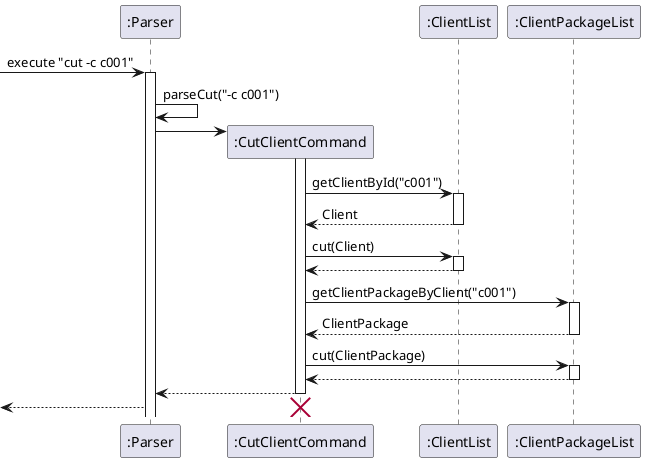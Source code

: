 @startuml

participant ":Parser" as Parser
participant ":CutClientCommand" as CCC
participant ":ClientList" as ClientList
participant ":ClientPackageList" as ClientPackageList

-> Parser: execute "cut -c c001"
activate Parser
Parser -> Parser : parseCut("-c c001")

create CCC
Parser -> CCC
activate CCC

CCC -> ClientList : getClientById("c001")
activate ClientList
ClientList --> CCC : Client
deactivate ClientList

CCC -> ClientList : cut(Client)
activate ClientList
ClientList --> CCC
deactivate ClientList

CCC -> ClientPackageList : getClientPackageByClient("c001")
activate ClientPackageList
ClientPackageList --> CCC : ClientPackage
deactivate ClientPackageList

CCC -> ClientPackageList : cut(ClientPackage)
activate ClientPackageList
ClientPackageList --> CCC
deactivate ClientPackageList

CCC --> Parser
deactivate CCC
<-- Parser
destroy CCC
@enduml